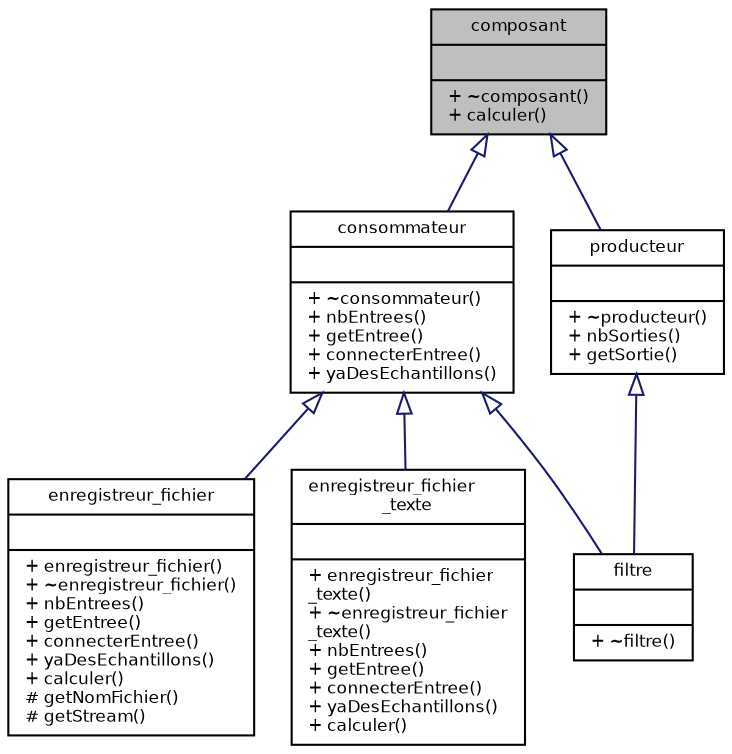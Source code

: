 digraph "composant"
{
 // INTERACTIVE_SVG=YES
  edge [fontname="Helvetica",fontsize="8",labelfontname="Helvetica",labelfontsize="8"];
  node [fontname="Helvetica",fontsize="8",shape=record];
  Node1 [label="{composant\n||+ ~composant()\l+ calculer()\l}",height=0.2,width=0.4,color="black", fillcolor="grey75", style="filled", fontcolor="black"];
  Node1 -> Node2 [dir="back",color="midnightblue",fontsize="8",style="solid",arrowtail="onormal",fontname="Helvetica"];
  Node2 [label="{consommateur\n||+ ~consommateur()\l+ nbEntrees()\l+ getEntree()\l+ connecterEntree()\l+ yaDesEchantillons()\l}",height=0.2,width=0.4,color="black", fillcolor="white", style="filled",URL="$classconsommateur.xhtml",tooltip="Interface d&#39;un consommateur d&#39;échantillons sonores. Il s&#39;agit d&#39;une interface décrivant un composant ..."];
  Node2 -> Node3 [dir="back",color="midnightblue",fontsize="8",style="solid",arrowtail="onormal",fontname="Helvetica"];
  Node3 [label="{enregistreur_fichier\n||+ enregistreur_fichier()\l+ ~enregistreur_fichier()\l+ nbEntrees()\l+ getEntree()\l+ connecterEntree()\l+ yaDesEchantillons()\l+ calculer()\l# getNomFichier()\l# getStream()\l}",height=0.2,width=0.4,color="black", fillcolor="white", style="filled",URL="$classenregistreur__fichier.xhtml",tooltip="Un consommateur qui enregistre ses entrées dans un fichier binaire ; 44100 Hz, 16bits signé..."];
  Node2 -> Node4 [dir="back",color="midnightblue",fontsize="8",style="solid",arrowtail="onormal",fontname="Helvetica"];
  Node4 [label="{enregistreur_fichier\l_texte\n||+ enregistreur_fichier\l_texte()\l+ ~enregistreur_fichier\l_texte()\l+ nbEntrees()\l+ getEntree()\l+ connecterEntree()\l+ yaDesEchantillons()\l+ calculer()\l}",height=0.2,width=0.4,color="black", fillcolor="white", style="filled",URL="$classenregistreur__fichier__texte.xhtml",tooltip="Un consommateur qui enregistre ses entrées dans un fichier texte ; une ligne = un échantillon de chaq..."];
  Node2 -> Node5 [dir="back",color="midnightblue",fontsize="8",style="solid",arrowtail="onormal",fontname="Helvetica"];
  Node5 [label="{filtre\n||+ ~filtre()\l}",height=0.2,width=0.4,color="black", fillcolor="white", style="filled",URL="$classfiltre.xhtml",tooltip="Interface associée à un filtre sonore. Ce filtre est considéré comme un producteur / consommateur d&#39;é..."];
  Node1 -> Node6 [dir="back",color="midnightblue",fontsize="8",style="solid",arrowtail="onormal",fontname="Helvetica"];
  Node6 [label="{producteur\n||+ ~producteur()\l+ nbSorties()\l+ getSortie()\l}",height=0.2,width=0.4,color="black", fillcolor="white", style="filled",URL="$classproducteur.xhtml",tooltip="Interface d&#39;un producteur d&#39;échantillons sonores. Il s&#39;agit d&#39;une interface décrivant un composant ne..."];
  Node6 -> Node5 [dir="back",color="midnightblue",fontsize="8",style="solid",arrowtail="onormal",fontname="Helvetica"];
}
